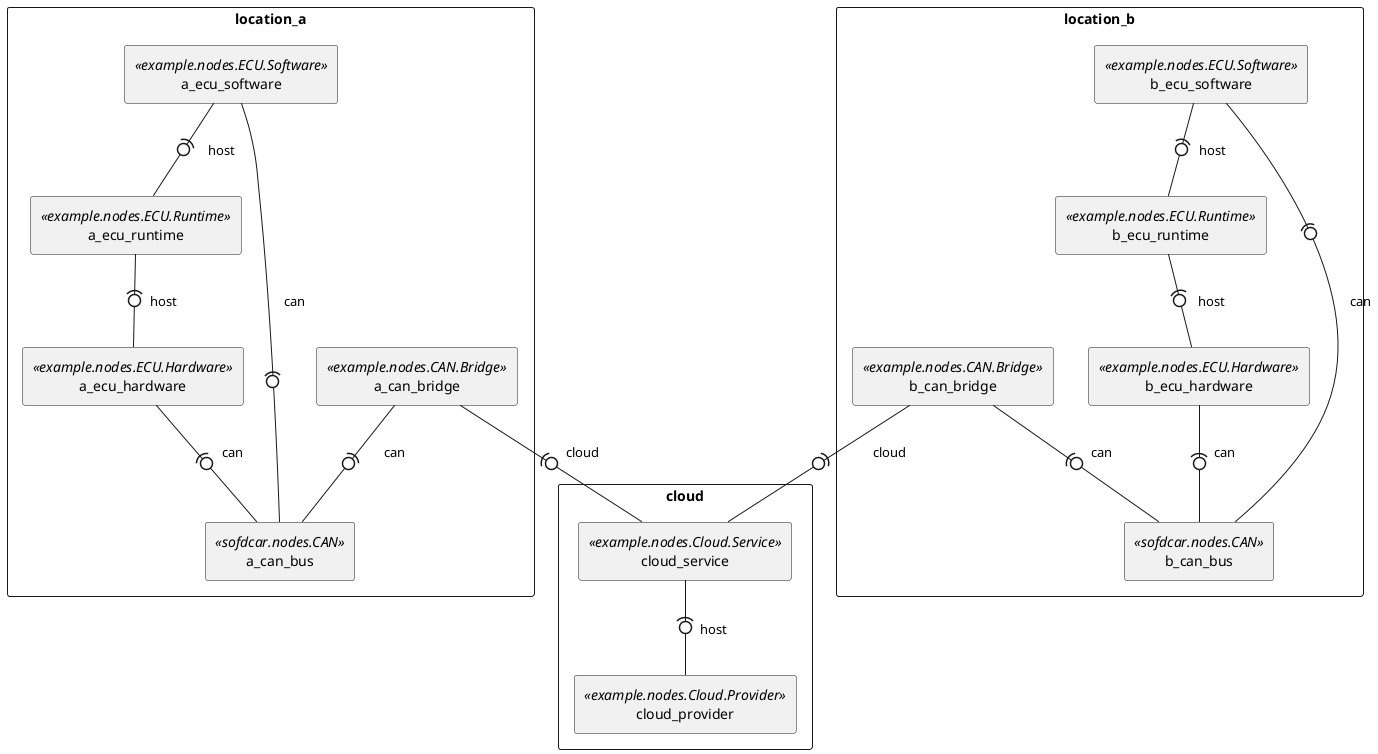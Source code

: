 @startuml
skinparam componentStyle rectangle

rectangle "cloud" {
    [cloud_service] <<example.nodes.Cloud.Service>>
    [cloud_provider] <<example.nodes.Cloud.Provider>>
    cloud_service -(0- cloud_provider : "  host"
}

rectangle "location_a" {
    [a_ecu_software] <<example.nodes.ECU.Software>>
    [a_ecu_runtime] <<example.nodes.ECU.Runtime>>
    [a_ecu_hardware] <<example.nodes.ECU.Hardware>>

    a_ecu_software -(0- a_ecu_runtime : "  host"
    a_ecu_runtime -(0- a_ecu_hardware : "  host"

    [a_can_bus] <<sofdcar.nodes.CAN>>
    [a_can_bridge] <<example.nodes.CAN.Bridge>>
    a_can_bridge -(0- a_can_bus : "  can"
    a_can_bridge -(0- cloud_service : "  cloud"

    a_ecu_software -(0- a_can_bus : "  can"
    a_ecu_hardware -(0- a_can_bus : "  can"
}


rectangle "location_b" {
    [b_ecu_software] <<example.nodes.ECU.Software>>
    [b_ecu_runtime] <<example.nodes.ECU.Runtime>>
    [b_ecu_hardware] <<example.nodes.ECU.Hardware>>

    b_ecu_software -(0- b_ecu_runtime : "  host"
    b_ecu_runtime -(0- b_ecu_hardware : "  host"

    [b_can_bus] <<sofdcar.nodes.CAN>>
    [b_can_bridge] <<example.nodes.CAN.Bridge>>
    b_can_bridge -(0- b_can_bus : "  can"
    b_can_bridge -(0- cloud_service : "  cloud"

    b_ecu_software -(0- b_can_bus : "  can"
    b_ecu_hardware -(0- b_can_bus : "  can"
}

@enduml
